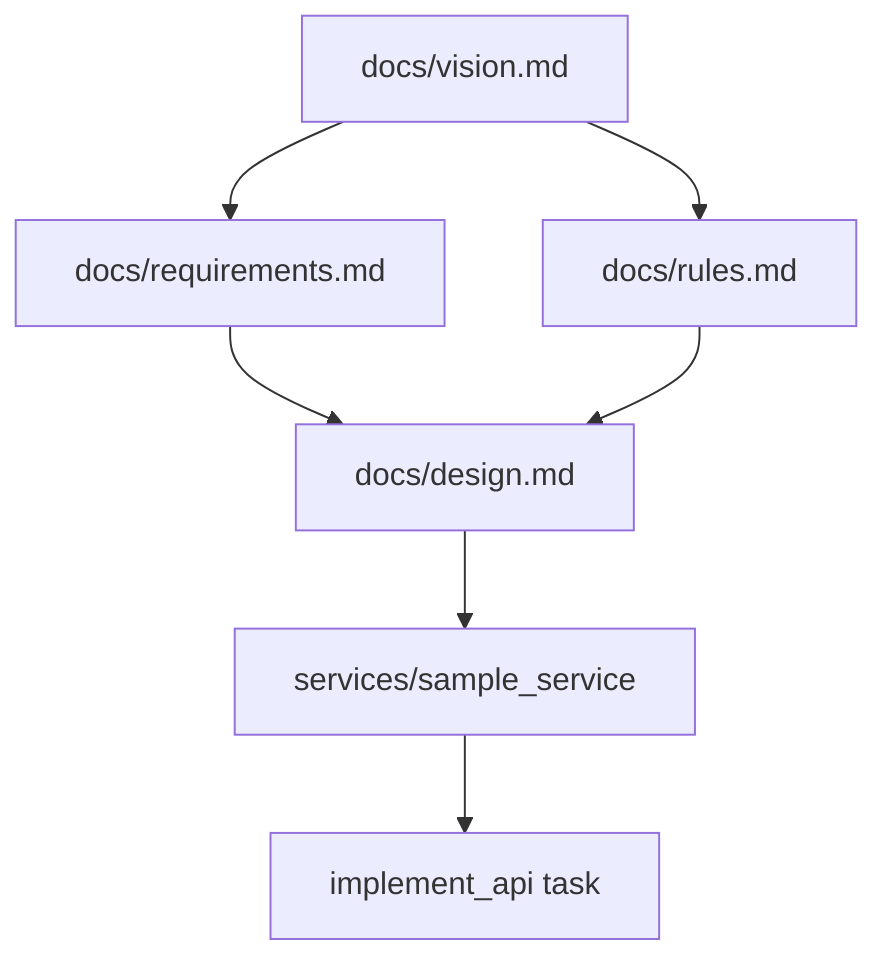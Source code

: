 graph TD
    A[docs/vision.md] --> B[docs/requirements.md]
    B --> C[docs/design.md]
    D[docs/rules.md] --> C
    A --> D
    C --> E[services/sample_service]
    E --> F[implement_api task]